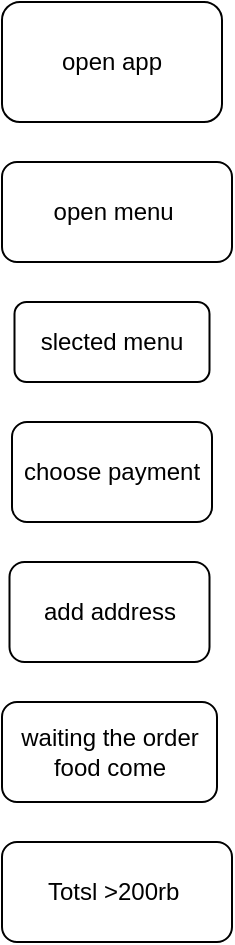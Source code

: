 <mxfile>
    <diagram id="Z2vSE0f1EesiWgILfYDr" name="Page-1">
        <mxGraphModel dx="513" dy="215" grid="1" gridSize="10" guides="1" tooltips="1" connect="1" arrows="1" fold="1" page="1" pageScale="1" pageWidth="850" pageHeight="1100" math="0" shadow="0">
            <root>
                <mxCell id="0"/>
                <mxCell id="1" parent="0"/>
                <mxCell id="2" value="open app" style="rounded=1;whiteSpace=wrap;html=1;" parent="1" vertex="1">
                    <mxGeometry x="130" y="60" width="110" height="60" as="geometry"/>
                </mxCell>
                <mxCell id="3" value="open menu&amp;nbsp;" style="rounded=1;whiteSpace=wrap;html=1;" parent="1" vertex="1">
                    <mxGeometry x="130" y="140" width="115" height="50" as="geometry"/>
                </mxCell>
                <mxCell id="4" value="slected menu" style="rounded=1;whiteSpace=wrap;html=1;" parent="1" vertex="1">
                    <mxGeometry x="136.25" y="210" width="97.5" height="40" as="geometry"/>
                </mxCell>
                <mxCell id="5" value="choose payment" style="rounded=1;whiteSpace=wrap;html=1;" parent="1" vertex="1">
                    <mxGeometry x="135" y="270" width="100" height="50" as="geometry"/>
                </mxCell>
                <mxCell id="6" value="add address" style="rounded=1;whiteSpace=wrap;html=1;" parent="1" vertex="1">
                    <mxGeometry x="133.75" y="340" width="100" height="50" as="geometry"/>
                </mxCell>
                <mxCell id="7" value="waiting the order food come" style="rounded=1;whiteSpace=wrap;html=1;" parent="1" vertex="1">
                    <mxGeometry x="130" y="410" width="107.5" height="50" as="geometry"/>
                </mxCell>
                <mxCell id="8" value="Totsl &amp;gt;200rb&amp;nbsp;" style="rounded=1;whiteSpace=wrap;html=1;" parent="1" vertex="1">
                    <mxGeometry x="130" y="480" width="115" height="50" as="geometry"/>
                </mxCell>
            </root>
        </mxGraphModel>
    </diagram>
</mxfile>